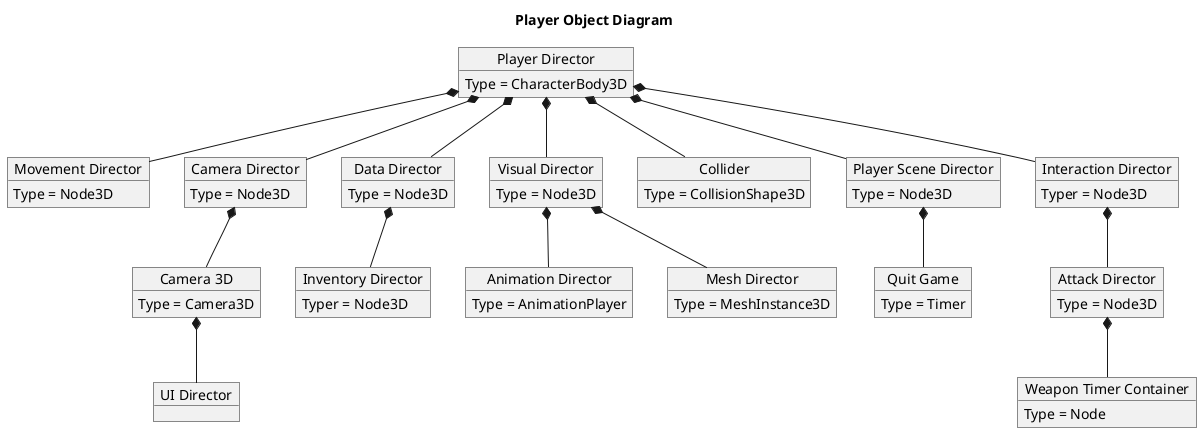 @startuml Player Object

title Player Object Diagram

object "Player Director" as Player

object "Movement Director" as Movement
object "Camera Director" as CameraDir
object "Data Director" as Data
object "Inventory Director" as InventoryDir
object "Visual Director" as Visual
object "Collider" as Collider
object "Camera 3D" as Camera
object "UI Director" as UIDir
object "Animation Director" as Animation
object "Mesh Director" as Mesh
object "Player Scene Director" as SceneDir
object "Quit Game" as QuitTimer
object "Interaction Director" as InteractionDir
object "Attack Director" as AttackDir
object "Weapon Timer Container" as WeaponTimerCont

Player : Type = CharacterBody3D
Movement : Type = Node3D
CameraDir : Type = Node3D
Data : Type = Node3D
InventoryDir : Typer = Node3D
Visual : Type = Node3D
Collider : Type = CollisionShape3D
Camera : Type = Camera3D
Animation : Type = AnimationPlayer
Mesh : Type = MeshInstance3D
SceneDir : Type = Node3D
QuitTimer : Type = Timer
InteractionDir : Typer = Node3D
AttackDir : Type = Node3D
WeaponTimerCont : Type = Node

Player *-- Movement
Player *-- CameraDir
Player *-- Data
Data *-- InventoryDir
Player *-- Visual
Player *-- Collider
CameraDir *-- Camera
Camera *-- UIDir
Visual *-- Animation
Visual *-- Mesh
Player *-- SceneDir
SceneDir *-- QuitTimer
Player *-- InteractionDir
InteractionDir *-- AttackDir
AttackDir *-- WeaponTimerCont

@enduml